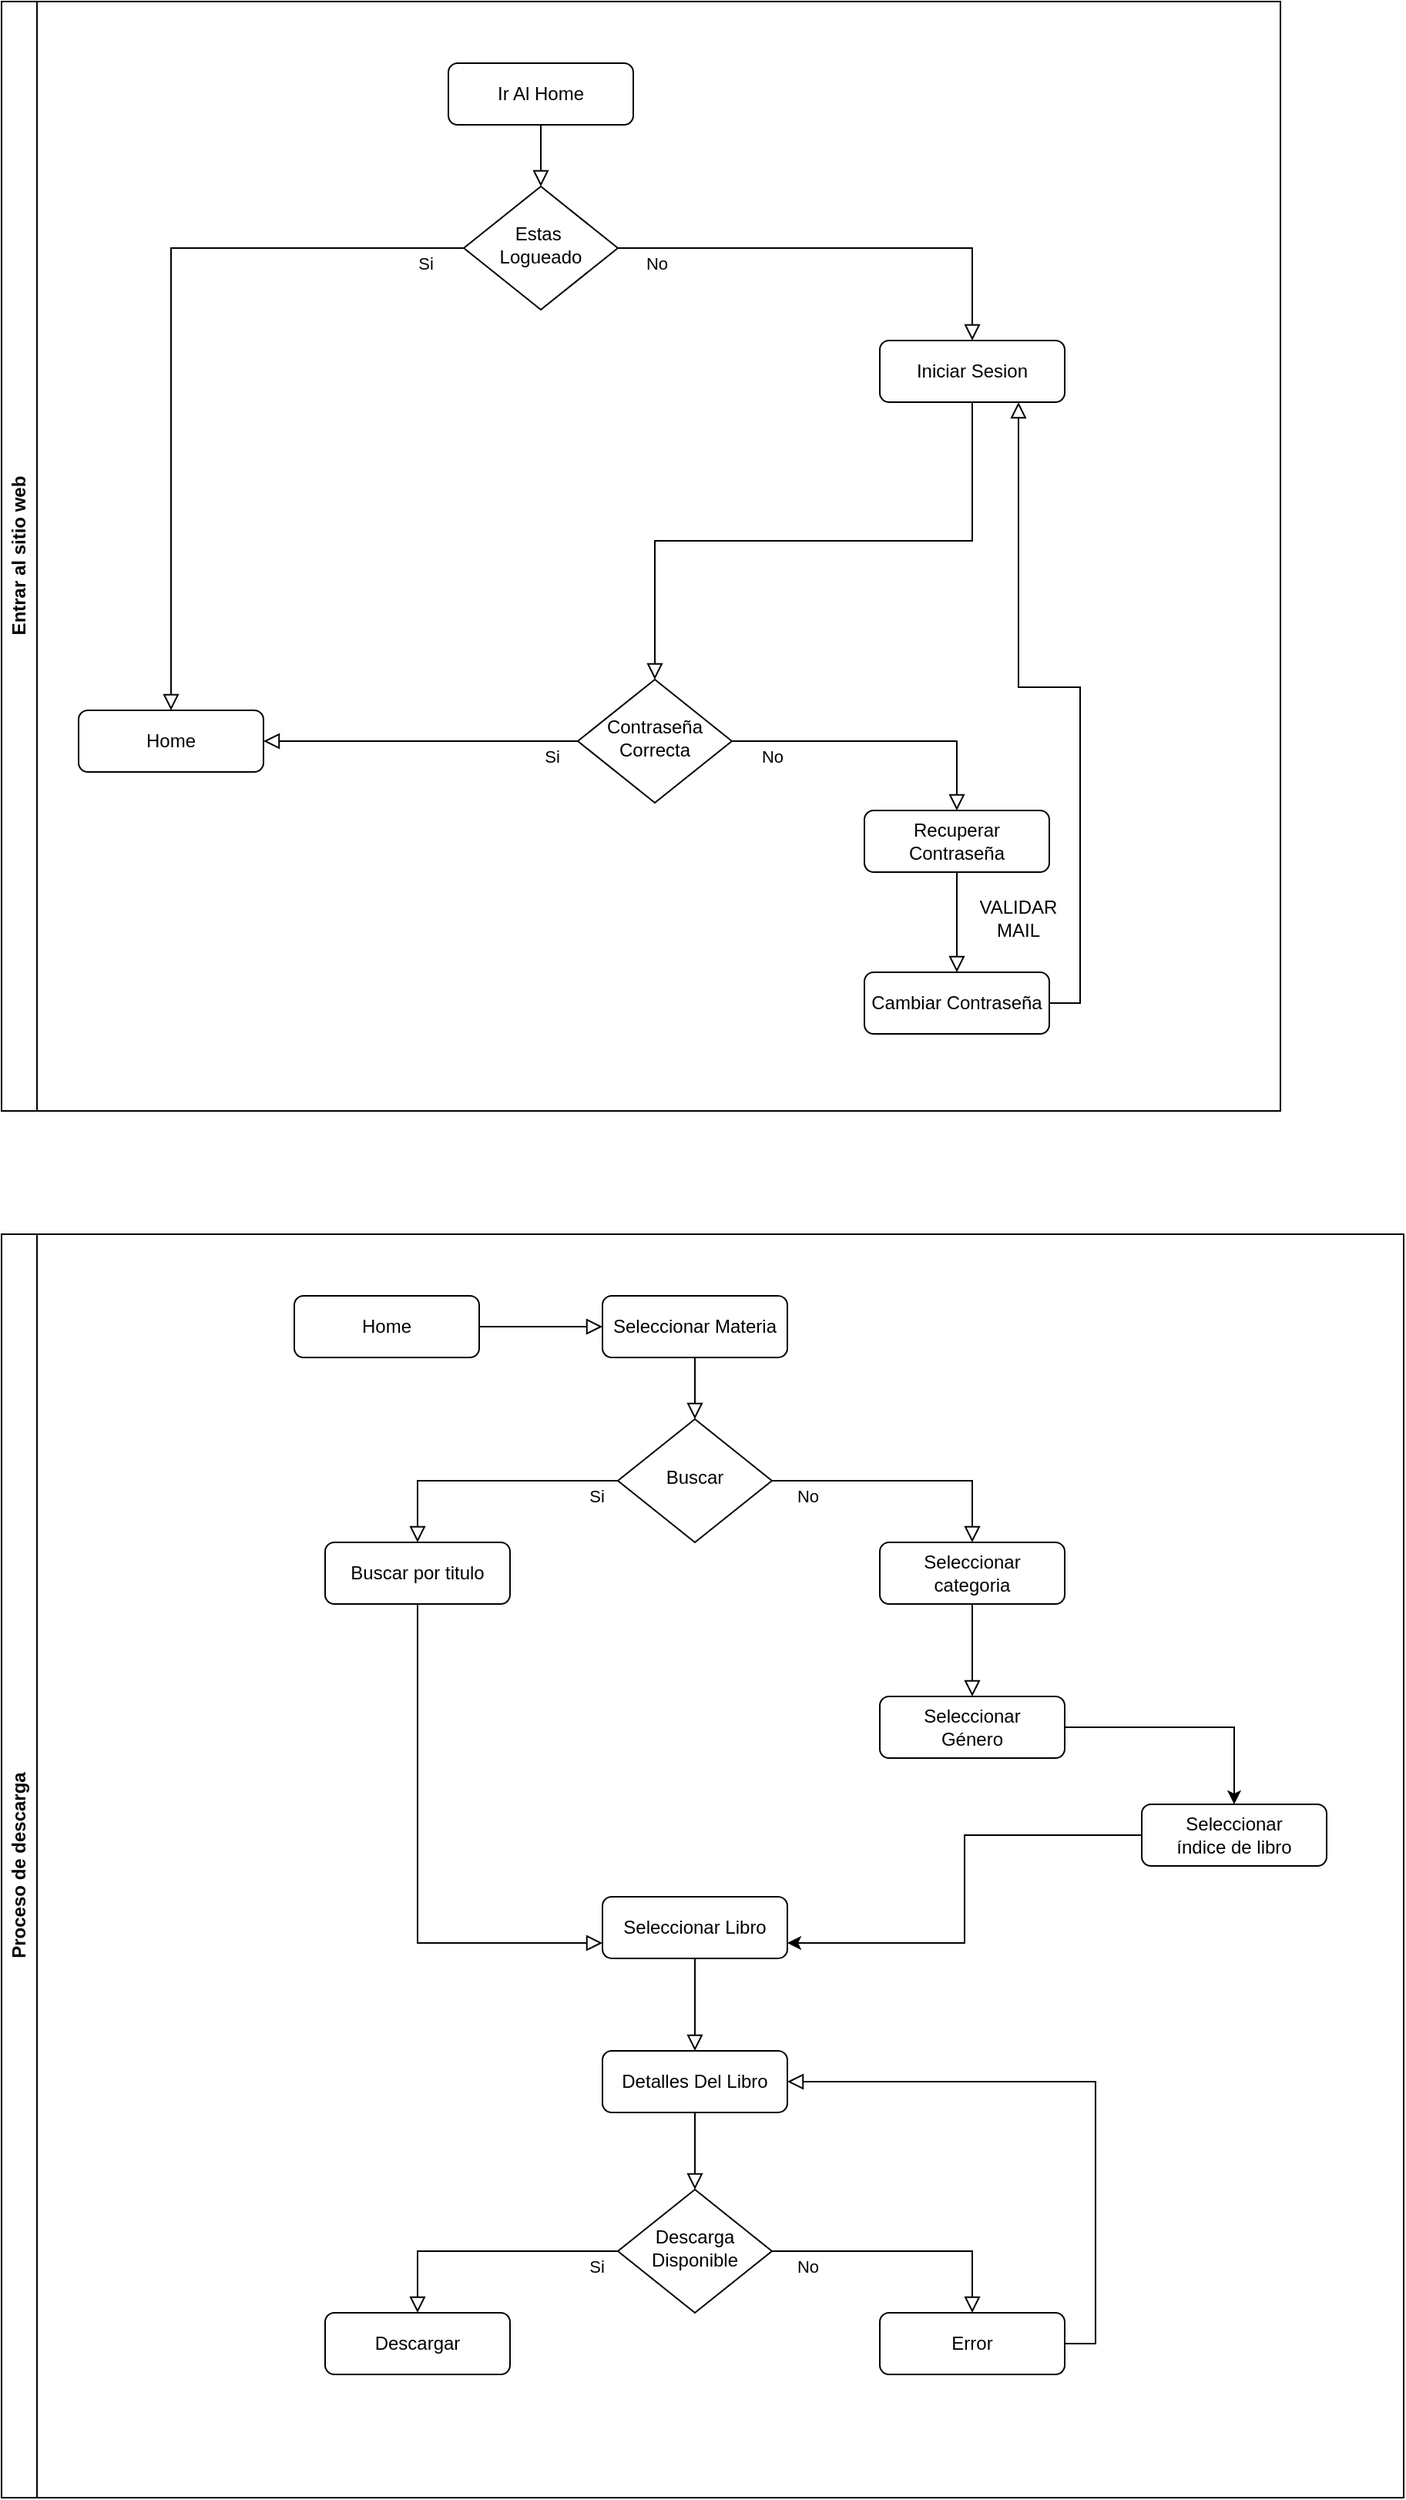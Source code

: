 <mxfile version="24.6.4" type="device">
  <diagram id="C5RBs43oDa-KdzZeNtuy" name="Page-1">
    <mxGraphModel dx="1426" dy="793" grid="1" gridSize="10" guides="1" tooltips="1" connect="1" arrows="1" fold="1" page="1" pageScale="1" pageWidth="827" pageHeight="1169" math="0" shadow="0">
      <root>
        <mxCell id="WIyWlLk6GJQsqaUBKTNV-0" />
        <mxCell id="WIyWlLk6GJQsqaUBKTNV-1" parent="WIyWlLk6GJQsqaUBKTNV-0" />
        <mxCell id="WIyWlLk6GJQsqaUBKTNV-2" value="" style="rounded=0;html=1;jettySize=auto;orthogonalLoop=1;fontSize=11;endArrow=block;endFill=0;endSize=8;strokeWidth=1;shadow=0;labelBackgroundColor=none;edgeStyle=orthogonalEdgeStyle;entryX=0.5;entryY=0;entryDx=0;entryDy=0;" parent="WIyWlLk6GJQsqaUBKTNV-1" source="WIyWlLk6GJQsqaUBKTNV-3" target="WIyWlLk6GJQsqaUBKTNV-6" edge="1">
          <mxGeometry relative="1" as="geometry">
            <mxPoint x="400" y="160" as="targetPoint" />
          </mxGeometry>
        </mxCell>
        <mxCell id="WIyWlLk6GJQsqaUBKTNV-3" value="Ir Al Home" style="rounded=1;whiteSpace=wrap;html=1;fontSize=12;glass=0;strokeWidth=1;shadow=0;" parent="WIyWlLk6GJQsqaUBKTNV-1" vertex="1">
          <mxGeometry x="340" y="80" width="120" height="40" as="geometry" />
        </mxCell>
        <mxCell id="WIyWlLk6GJQsqaUBKTNV-4" value="Si" style="rounded=0;html=1;jettySize=auto;orthogonalLoop=1;fontSize=11;endArrow=block;endFill=0;endSize=8;strokeWidth=1;shadow=0;labelBackgroundColor=none;edgeStyle=orthogonalEdgeStyle;exitX=0;exitY=0.5;exitDx=0;exitDy=0;entryX=0.5;entryY=0;entryDx=0;entryDy=0;" parent="WIyWlLk6GJQsqaUBKTNV-1" source="WIyWlLk6GJQsqaUBKTNV-6" target="Usmgb4cywin7En2yfEjr-2" edge="1">
          <mxGeometry x="-0.897" y="10" relative="1" as="geometry">
            <mxPoint as="offset" />
            <mxPoint x="480" y="380" as="sourcePoint" />
            <mxPoint x="80" y="220" as="targetPoint" />
          </mxGeometry>
        </mxCell>
        <mxCell id="WIyWlLk6GJQsqaUBKTNV-5" value="No" style="edgeStyle=orthogonalEdgeStyle;rounded=0;html=1;jettySize=auto;orthogonalLoop=1;fontSize=11;endArrow=block;endFill=0;endSize=8;strokeWidth=1;shadow=0;labelBackgroundColor=none;exitX=1;exitY=0.5;exitDx=0;exitDy=0;entryX=0.5;entryY=0;entryDx=0;entryDy=0;" parent="WIyWlLk6GJQsqaUBKTNV-1" source="WIyWlLk6GJQsqaUBKTNV-6" target="WIyWlLk6GJQsqaUBKTNV-12" edge="1">
          <mxGeometry x="-0.826" y="-10" relative="1" as="geometry">
            <mxPoint as="offset" />
            <mxPoint x="750" y="260" as="sourcePoint" />
            <mxPoint x="640" y="240" as="targetPoint" />
          </mxGeometry>
        </mxCell>
        <mxCell id="WIyWlLk6GJQsqaUBKTNV-6" value="Estas&amp;nbsp;&lt;div&gt;Logueado&lt;/div&gt;" style="rhombus;whiteSpace=wrap;html=1;shadow=0;fontFamily=Helvetica;fontSize=12;align=center;strokeWidth=1;spacing=6;spacingTop=-4;" parent="WIyWlLk6GJQsqaUBKTNV-1" vertex="1">
          <mxGeometry x="350" y="160" width="100" height="80" as="geometry" />
        </mxCell>
        <mxCell id="Usmgb4cywin7En2yfEjr-2" value="Home" style="rounded=1;whiteSpace=wrap;html=1;fontSize=12;glass=0;strokeWidth=1;shadow=0;" parent="WIyWlLk6GJQsqaUBKTNV-1" vertex="1">
          <mxGeometry x="100" y="500" width="120" height="40" as="geometry" />
        </mxCell>
        <mxCell id="Usmgb4cywin7En2yfEjr-6" value="Contraseña&lt;div&gt;Correcta&lt;/div&gt;" style="rhombus;whiteSpace=wrap;html=1;shadow=0;fontFamily=Helvetica;fontSize=12;align=center;strokeWidth=1;spacing=6;spacingTop=-4;" parent="WIyWlLk6GJQsqaUBKTNV-1" vertex="1">
          <mxGeometry x="424" y="480" width="100" height="80" as="geometry" />
        </mxCell>
        <mxCell id="Usmgb4cywin7En2yfEjr-7" value="" style="rounded=0;html=1;jettySize=auto;orthogonalLoop=1;fontSize=11;endArrow=block;endFill=0;endSize=8;strokeWidth=1;shadow=0;labelBackgroundColor=none;edgeStyle=orthogonalEdgeStyle;entryX=0.5;entryY=0;entryDx=0;entryDy=0;exitX=0.5;exitY=1;exitDx=0;exitDy=0;" parent="WIyWlLk6GJQsqaUBKTNV-1" source="WIyWlLk6GJQsqaUBKTNV-12" target="Usmgb4cywin7En2yfEjr-6" edge="1">
          <mxGeometry relative="1" as="geometry">
            <mxPoint x="370" y="460" as="sourcePoint" />
            <mxPoint x="810" y="410" as="targetPoint" />
          </mxGeometry>
        </mxCell>
        <mxCell id="Usmgb4cywin7En2yfEjr-10" value="No" style="rounded=0;html=1;jettySize=auto;orthogonalLoop=1;fontSize=11;endArrow=block;endFill=0;endSize=8;strokeWidth=1;shadow=0;labelBackgroundColor=none;edgeStyle=orthogonalEdgeStyle;exitX=1;exitY=0.5;exitDx=0;exitDy=0;" parent="WIyWlLk6GJQsqaUBKTNV-1" source="Usmgb4cywin7En2yfEjr-6" target="Usmgb4cywin7En2yfEjr-13" edge="1">
          <mxGeometry x="-0.733" y="-10" relative="1" as="geometry">
            <mxPoint as="offset" />
            <mxPoint x="610" y="510" as="sourcePoint" />
            <mxPoint x="720" y="550" as="targetPoint" />
          </mxGeometry>
        </mxCell>
        <mxCell id="Usmgb4cywin7En2yfEjr-11" value="Si" style="edgeStyle=orthogonalEdgeStyle;rounded=0;html=1;jettySize=auto;orthogonalLoop=1;fontSize=11;endArrow=block;endFill=0;endSize=8;strokeWidth=1;shadow=0;labelBackgroundColor=none;exitX=0;exitY=0.5;exitDx=0;exitDy=0;entryX=1;entryY=0.5;entryDx=0;entryDy=0;" parent="WIyWlLk6GJQsqaUBKTNV-1" source="Usmgb4cywin7En2yfEjr-6" target="Usmgb4cywin7En2yfEjr-2" edge="1">
          <mxGeometry x="-0.831" y="10" relative="1" as="geometry">
            <mxPoint as="offset" />
            <mxPoint x="360" y="580" as="sourcePoint" />
            <mxPoint x="170" y="690" as="targetPoint" />
          </mxGeometry>
        </mxCell>
        <mxCell id="Usmgb4cywin7En2yfEjr-12" value="Cambiar Contraseña" style="rounded=1;whiteSpace=wrap;html=1;fontSize=12;glass=0;strokeWidth=1;shadow=0;" parent="WIyWlLk6GJQsqaUBKTNV-1" vertex="1">
          <mxGeometry x="610" y="670" width="120" height="40" as="geometry" />
        </mxCell>
        <mxCell id="Usmgb4cywin7En2yfEjr-13" value="Recuperar Contraseña" style="rounded=1;whiteSpace=wrap;html=1;fontSize=12;glass=0;strokeWidth=1;shadow=0;" parent="WIyWlLk6GJQsqaUBKTNV-1" vertex="1">
          <mxGeometry x="610" y="565" width="120" height="40" as="geometry" />
        </mxCell>
        <mxCell id="Usmgb4cywin7En2yfEjr-14" value="" style="rounded=0;html=1;jettySize=auto;orthogonalLoop=1;fontSize=11;endArrow=block;endFill=0;endSize=8;strokeWidth=1;shadow=0;labelBackgroundColor=none;edgeStyle=orthogonalEdgeStyle;entryX=0.5;entryY=0;entryDx=0;entryDy=0;exitX=0.5;exitY=1;exitDx=0;exitDy=0;" parent="WIyWlLk6GJQsqaUBKTNV-1" source="Usmgb4cywin7En2yfEjr-13" target="Usmgb4cywin7En2yfEjr-12" edge="1">
          <mxGeometry relative="1" as="geometry">
            <mxPoint x="810" y="370" as="sourcePoint" />
            <mxPoint x="810" y="410" as="targetPoint" />
          </mxGeometry>
        </mxCell>
        <mxCell id="Usmgb4cywin7En2yfEjr-17" value="&lt;div&gt;VALIDAR&lt;/div&gt;MAIL" style="text;html=1;align=center;verticalAlign=middle;whiteSpace=wrap;rounded=0;" parent="WIyWlLk6GJQsqaUBKTNV-1" vertex="1">
          <mxGeometry x="680" y="620" width="60" height="30" as="geometry" />
        </mxCell>
        <mxCell id="Usmgb4cywin7En2yfEjr-22" value="Entrar al sitio web" style="swimlane;horizontal=0;whiteSpace=wrap;html=1;" parent="WIyWlLk6GJQsqaUBKTNV-1" vertex="1">
          <mxGeometry x="50" y="40" width="830" height="720" as="geometry" />
        </mxCell>
        <mxCell id="WIyWlLk6GJQsqaUBKTNV-12" value="Iniciar Sesion" style="rounded=1;whiteSpace=wrap;html=1;fontSize=12;glass=0;strokeWidth=1;shadow=0;" parent="Usmgb4cywin7En2yfEjr-22" vertex="1">
          <mxGeometry x="570" y="220" width="120" height="40" as="geometry" />
        </mxCell>
        <mxCell id="Usmgb4cywin7En2yfEjr-26" value="" style="rounded=0;html=1;jettySize=auto;orthogonalLoop=1;fontSize=11;endArrow=block;endFill=0;endSize=8;strokeWidth=1;shadow=0;labelBackgroundColor=none;edgeStyle=orthogonalEdgeStyle;entryX=0;entryY=0.5;entryDx=0;entryDy=0;exitX=1;exitY=0.5;exitDx=0;exitDy=0;" parent="WIyWlLk6GJQsqaUBKTNV-1" source="Usmgb4cywin7En2yfEjr-25" target="Usmgb4cywin7En2yfEjr-27" edge="1">
          <mxGeometry relative="1" as="geometry">
            <mxPoint x="340" y="1000" as="sourcePoint" />
            <mxPoint x="400" y="1000" as="targetPoint" />
          </mxGeometry>
        </mxCell>
        <mxCell id="Usmgb4cywin7En2yfEjr-27" value="Seleccionar Materia" style="rounded=1;whiteSpace=wrap;html=1;fontSize=12;glass=0;strokeWidth=1;shadow=0;" parent="WIyWlLk6GJQsqaUBKTNV-1" vertex="1">
          <mxGeometry x="440" y="880" width="120" height="40" as="geometry" />
        </mxCell>
        <mxCell id="Usmgb4cywin7En2yfEjr-29" value="" style="rounded=0;html=1;jettySize=auto;orthogonalLoop=1;fontSize=11;endArrow=block;endFill=0;endSize=8;strokeWidth=1;shadow=0;labelBackgroundColor=none;edgeStyle=orthogonalEdgeStyle;entryX=0.5;entryY=0;entryDx=0;entryDy=0;exitX=0.5;exitY=1;exitDx=0;exitDy=0;" parent="WIyWlLk6GJQsqaUBKTNV-1" source="Usmgb4cywin7En2yfEjr-27" target="Usmgb4cywin7En2yfEjr-33" edge="1">
          <mxGeometry relative="1" as="geometry">
            <mxPoint x="490" y="1020" as="sourcePoint" />
            <mxPoint x="550" y="1020" as="targetPoint" />
          </mxGeometry>
        </mxCell>
        <mxCell id="Usmgb4cywin7En2yfEjr-31" value="Buscar por titulo" style="rounded=1;whiteSpace=wrap;html=1;fontSize=12;glass=0;strokeWidth=1;shadow=0;" parent="WIyWlLk6GJQsqaUBKTNV-1" vertex="1">
          <mxGeometry x="260" y="1040" width="120" height="40" as="geometry" />
        </mxCell>
        <mxCell id="Usmgb4cywin7En2yfEjr-32" value="Seleccionar&lt;br&gt;categoria" style="rounded=1;whiteSpace=wrap;html=1;fontSize=12;glass=0;strokeWidth=1;shadow=0;" parent="WIyWlLk6GJQsqaUBKTNV-1" vertex="1">
          <mxGeometry x="620" y="1040" width="120" height="40" as="geometry" />
        </mxCell>
        <mxCell id="Usmgb4cywin7En2yfEjr-33" value="Buscar" style="rhombus;whiteSpace=wrap;html=1;shadow=0;fontFamily=Helvetica;fontSize=12;align=center;strokeWidth=1;spacing=6;spacingTop=-4;" parent="WIyWlLk6GJQsqaUBKTNV-1" vertex="1">
          <mxGeometry x="450" y="960" width="100" height="80" as="geometry" />
        </mxCell>
        <mxCell id="Usmgb4cywin7En2yfEjr-34" value="No" style="rounded=0;html=1;jettySize=auto;orthogonalLoop=1;fontSize=11;endArrow=block;endFill=0;endSize=8;strokeWidth=1;shadow=0;labelBackgroundColor=none;edgeStyle=orthogonalEdgeStyle;exitX=1;exitY=0.5;exitDx=0;exitDy=0;entryX=0.5;entryY=0;entryDx=0;entryDy=0;" parent="WIyWlLk6GJQsqaUBKTNV-1" source="Usmgb4cywin7En2yfEjr-33" target="Usmgb4cywin7En2yfEjr-32" edge="1">
          <mxGeometry x="-0.733" y="-10" relative="1" as="geometry">
            <mxPoint as="offset" />
            <mxPoint x="566.75" y="960" as="sourcePoint" />
            <mxPoint x="712.75" y="1005" as="targetPoint" />
          </mxGeometry>
        </mxCell>
        <mxCell id="Usmgb4cywin7En2yfEjr-35" value="Si" style="edgeStyle=orthogonalEdgeStyle;rounded=0;html=1;jettySize=auto;orthogonalLoop=1;fontSize=11;endArrow=block;endFill=0;endSize=8;strokeWidth=1;shadow=0;labelBackgroundColor=none;exitX=0;exitY=0.5;exitDx=0;exitDy=0;entryX=0.5;entryY=0;entryDx=0;entryDy=0;" parent="WIyWlLk6GJQsqaUBKTNV-1" source="Usmgb4cywin7En2yfEjr-33" target="Usmgb4cywin7En2yfEjr-31" edge="1">
          <mxGeometry x="-0.831" y="10" relative="1" as="geometry">
            <mxPoint as="offset" />
            <mxPoint x="484" y="1120" as="sourcePoint" />
            <mxPoint x="280" y="1120" as="targetPoint" />
          </mxGeometry>
        </mxCell>
        <mxCell id="Usmgb4cywin7En2yfEjr-37" value="" style="rounded=0;html=1;jettySize=auto;orthogonalLoop=1;fontSize=11;endArrow=block;endFill=0;endSize=8;strokeWidth=1;shadow=0;labelBackgroundColor=none;edgeStyle=orthogonalEdgeStyle;exitX=0.5;exitY=1;exitDx=0;exitDy=0;entryX=0;entryY=0.75;entryDx=0;entryDy=0;" parent="WIyWlLk6GJQsqaUBKTNV-1" source="Usmgb4cywin7En2yfEjr-31" target="Usmgb4cywin7En2yfEjr-36" edge="1">
          <mxGeometry relative="1" as="geometry">
            <mxPoint x="280" y="1190" as="sourcePoint" />
            <mxPoint x="320" y="1240" as="targetPoint" />
          </mxGeometry>
        </mxCell>
        <mxCell id="Usmgb4cywin7En2yfEjr-38" value="" style="rounded=0;html=1;jettySize=auto;orthogonalLoop=1;fontSize=11;endArrow=block;endFill=0;endSize=8;strokeWidth=1;shadow=0;labelBackgroundColor=none;edgeStyle=orthogonalEdgeStyle;exitX=0.5;exitY=1;exitDx=0;exitDy=0;entryX=0.5;entryY=0;entryDx=0;entryDy=0;" parent="WIyWlLk6GJQsqaUBKTNV-1" source="Usmgb4cywin7En2yfEjr-32" target="4OKN1L5XqAfi5NnzTtXU-0" edge="1">
          <mxGeometry relative="1" as="geometry">
            <mxPoint x="609.5" y="1150" as="sourcePoint" />
            <mxPoint x="680" y="1170" as="targetPoint" />
          </mxGeometry>
        </mxCell>
        <mxCell id="Usmgb4cywin7En2yfEjr-51" value="Proceso de descarga" style="swimlane;horizontal=0;whiteSpace=wrap;html=1;" parent="WIyWlLk6GJQsqaUBKTNV-1" vertex="1">
          <mxGeometry x="50" y="840" width="910" height="820" as="geometry" />
        </mxCell>
        <mxCell id="Usmgb4cywin7En2yfEjr-25" value="Home" style="rounded=1;whiteSpace=wrap;html=1;fontSize=12;glass=0;strokeWidth=1;shadow=0;" parent="Usmgb4cywin7En2yfEjr-51" vertex="1">
          <mxGeometry x="190" y="40" width="120" height="40" as="geometry" />
        </mxCell>
        <mxCell id="Usmgb4cywin7En2yfEjr-39" value="Detalles Del Libro" style="rounded=1;whiteSpace=wrap;html=1;fontSize=12;glass=0;strokeWidth=1;shadow=0;" parent="Usmgb4cywin7En2yfEjr-51" vertex="1">
          <mxGeometry x="390" y="530" width="120" height="40" as="geometry" />
        </mxCell>
        <mxCell id="Usmgb4cywin7En2yfEjr-42" value="" style="rounded=0;html=1;jettySize=auto;orthogonalLoop=1;fontSize=11;endArrow=block;endFill=0;endSize=8;strokeWidth=1;shadow=0;labelBackgroundColor=none;edgeStyle=orthogonalEdgeStyle;exitX=0.5;exitY=1;exitDx=0;exitDy=0;entryX=0.5;entryY=0;entryDx=0;entryDy=0;" parent="Usmgb4cywin7En2yfEjr-51" source="Usmgb4cywin7En2yfEjr-39" target="Usmgb4cywin7En2yfEjr-43" edge="1">
          <mxGeometry relative="1" as="geometry">
            <mxPoint x="460" y="470" as="sourcePoint" />
            <mxPoint x="450" y="640" as="targetPoint" />
          </mxGeometry>
        </mxCell>
        <mxCell id="Usmgb4cywin7En2yfEjr-43" value="Descarga&lt;div&gt;Disponible&lt;/div&gt;" style="rhombus;whiteSpace=wrap;html=1;shadow=0;fontFamily=Helvetica;fontSize=12;align=center;strokeWidth=1;spacing=6;spacingTop=-4;" parent="Usmgb4cywin7En2yfEjr-51" vertex="1">
          <mxGeometry x="400" y="620" width="100" height="80" as="geometry" />
        </mxCell>
        <mxCell id="Usmgb4cywin7En2yfEjr-46" value="No" style="rounded=0;html=1;jettySize=auto;orthogonalLoop=1;fontSize=11;endArrow=block;endFill=0;endSize=8;strokeWidth=1;shadow=0;labelBackgroundColor=none;edgeStyle=orthogonalEdgeStyle;exitX=1;exitY=0.5;exitDx=0;exitDy=0;entryX=0.5;entryY=0;entryDx=0;entryDy=0;" parent="Usmgb4cywin7En2yfEjr-51" source="Usmgb4cywin7En2yfEjr-43" target="Usmgb4cywin7En2yfEjr-49" edge="1">
          <mxGeometry x="-0.733" y="-10" relative="1" as="geometry">
            <mxPoint as="offset" />
            <mxPoint x="554.75" y="650" as="sourcePoint" />
            <mxPoint x="640" y="720" as="targetPoint" />
          </mxGeometry>
        </mxCell>
        <mxCell id="Usmgb4cywin7En2yfEjr-47" value="Si" style="edgeStyle=orthogonalEdgeStyle;rounded=0;html=1;jettySize=auto;orthogonalLoop=1;fontSize=11;endArrow=block;endFill=0;endSize=8;strokeWidth=1;shadow=0;labelBackgroundColor=none;exitX=0;exitY=0.5;exitDx=0;exitDy=0;entryX=0.5;entryY=0;entryDx=0;entryDy=0;" parent="Usmgb4cywin7En2yfEjr-51" source="Usmgb4cywin7En2yfEjr-43" target="Usmgb4cywin7En2yfEjr-48" edge="1">
          <mxGeometry x="-0.831" y="10" relative="1" as="geometry">
            <mxPoint as="offset" />
            <mxPoint x="300" y="640" as="sourcePoint" />
            <mxPoint x="170" y="680" as="targetPoint" />
          </mxGeometry>
        </mxCell>
        <mxCell id="Usmgb4cywin7En2yfEjr-48" value="Descargar" style="rounded=1;whiteSpace=wrap;html=1;fontSize=12;glass=0;strokeWidth=1;shadow=0;" parent="Usmgb4cywin7En2yfEjr-51" vertex="1">
          <mxGeometry x="210" y="700" width="120" height="40" as="geometry" />
        </mxCell>
        <mxCell id="Usmgb4cywin7En2yfEjr-49" value="Error" style="rounded=1;whiteSpace=wrap;html=1;fontSize=12;glass=0;strokeWidth=1;shadow=0;" parent="Usmgb4cywin7En2yfEjr-51" vertex="1">
          <mxGeometry x="570" y="700" width="120" height="40" as="geometry" />
        </mxCell>
        <mxCell id="Usmgb4cywin7En2yfEjr-50" value="" style="rounded=0;html=1;jettySize=auto;orthogonalLoop=1;fontSize=11;endArrow=block;endFill=0;endSize=8;strokeWidth=1;shadow=0;labelBackgroundColor=none;edgeStyle=orthogonalEdgeStyle;exitX=1;exitY=0.5;exitDx=0;exitDy=0;entryX=1;entryY=0.5;entryDx=0;entryDy=0;" parent="Usmgb4cywin7En2yfEjr-51" source="Usmgb4cywin7En2yfEjr-49" target="Usmgb4cywin7En2yfEjr-39" edge="1">
          <mxGeometry relative="1" as="geometry">
            <mxPoint x="700" y="590" as="sourcePoint" />
            <mxPoint x="700" y="640" as="targetPoint" />
          </mxGeometry>
        </mxCell>
        <mxCell id="Usmgb4cywin7En2yfEjr-36" value="Seleccionar Libro" style="rounded=1;whiteSpace=wrap;html=1;fontSize=12;glass=0;strokeWidth=1;shadow=0;" parent="Usmgb4cywin7En2yfEjr-51" vertex="1">
          <mxGeometry x="390" y="430" width="120" height="40" as="geometry" />
        </mxCell>
        <mxCell id="Usmgb4cywin7En2yfEjr-40" value="" style="rounded=0;html=1;jettySize=auto;orthogonalLoop=1;fontSize=11;endArrow=block;endFill=0;endSize=8;strokeWidth=1;shadow=0;labelBackgroundColor=none;edgeStyle=orthogonalEdgeStyle;exitX=0.5;exitY=1;exitDx=0;exitDy=0;entryX=0.5;entryY=0;entryDx=0;entryDy=0;" parent="Usmgb4cywin7En2yfEjr-51" source="Usmgb4cywin7En2yfEjr-36" target="Usmgb4cywin7En2yfEjr-39" edge="1">
          <mxGeometry relative="1" as="geometry">
            <mxPoint x="700" y="390" as="sourcePoint" />
            <mxPoint x="540" y="350" as="targetPoint" />
          </mxGeometry>
        </mxCell>
        <mxCell id="4OKN1L5XqAfi5NnzTtXU-3" style="edgeStyle=orthogonalEdgeStyle;rounded=0;orthogonalLoop=1;jettySize=auto;html=1;entryX=0.5;entryY=0;entryDx=0;entryDy=0;" edge="1" parent="Usmgb4cywin7En2yfEjr-51" source="4OKN1L5XqAfi5NnzTtXU-0" target="4OKN1L5XqAfi5NnzTtXU-1">
          <mxGeometry relative="1" as="geometry" />
        </mxCell>
        <mxCell id="4OKN1L5XqAfi5NnzTtXU-0" value="Seleccionar&lt;br&gt;Género" style="rounded=1;whiteSpace=wrap;html=1;fontSize=12;glass=0;strokeWidth=1;shadow=0;" vertex="1" parent="Usmgb4cywin7En2yfEjr-51">
          <mxGeometry x="570" y="300" width="120" height="40" as="geometry" />
        </mxCell>
        <mxCell id="4OKN1L5XqAfi5NnzTtXU-5" style="edgeStyle=orthogonalEdgeStyle;rounded=0;orthogonalLoop=1;jettySize=auto;html=1;entryX=1;entryY=0.75;entryDx=0;entryDy=0;" edge="1" parent="Usmgb4cywin7En2yfEjr-51" source="4OKN1L5XqAfi5NnzTtXU-1" target="Usmgb4cywin7En2yfEjr-36">
          <mxGeometry relative="1" as="geometry" />
        </mxCell>
        <mxCell id="4OKN1L5XqAfi5NnzTtXU-1" value="Seleccionar&lt;br&gt;índice de libro" style="rounded=1;whiteSpace=wrap;html=1;fontSize=12;glass=0;strokeWidth=1;shadow=0;" vertex="1" parent="Usmgb4cywin7En2yfEjr-51">
          <mxGeometry x="740" y="370" width="120" height="40" as="geometry" />
        </mxCell>
        <mxCell id="CwhW4Ogct83-1JeuO3MG-0" value="" style="rounded=0;html=1;jettySize=auto;orthogonalLoop=1;fontSize=11;endArrow=block;endFill=0;endSize=8;strokeWidth=1;shadow=0;labelBackgroundColor=none;edgeStyle=orthogonalEdgeStyle;entryX=0.75;entryY=1;entryDx=0;entryDy=0;exitX=1;exitY=0.5;exitDx=0;exitDy=0;" parent="WIyWlLk6GJQsqaUBKTNV-1" source="Usmgb4cywin7En2yfEjr-12" target="WIyWlLk6GJQsqaUBKTNV-12" edge="1">
          <mxGeometry relative="1" as="geometry">
            <mxPoint x="680" y="615" as="sourcePoint" />
            <mxPoint x="680" y="680" as="targetPoint" />
          </mxGeometry>
        </mxCell>
      </root>
    </mxGraphModel>
  </diagram>
</mxfile>
